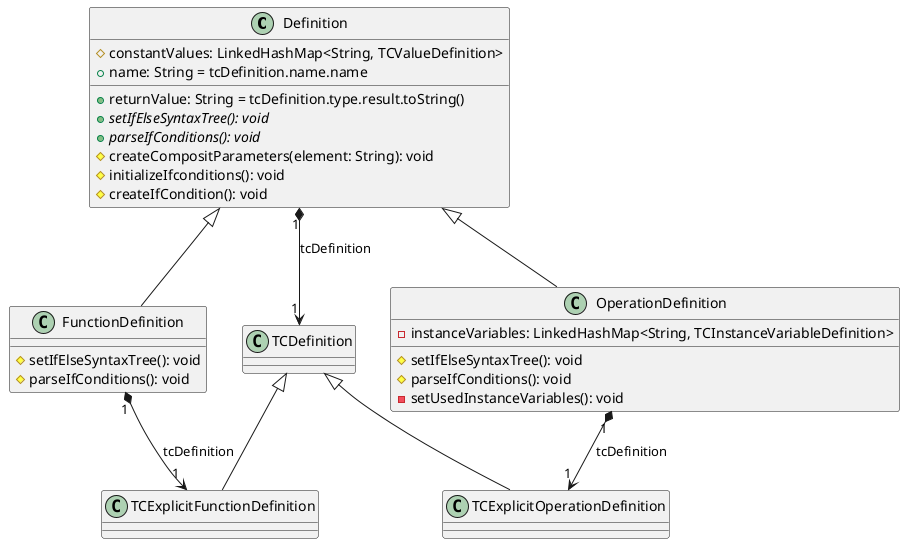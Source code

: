 @startuml Definition

class Definition{
     # constantValues: LinkedHashMap<String, TCValueDefinition>
     + returnValue: String = tcDefinition.type.result.toString()
     + name: String = tcDefinition.name.name
     + {abstract} setIfElseSyntaxTree(): void
     + {abstract} parseIfConditions(): void
     # createCompositParameters(element: String): void
     # initializeIfconditions(): void
     # createIfCondition(): void
}

class FunctionDefinition{
     # setIfElseSyntaxTree(): void
     # parseIfConditions(): void
}

class OperationDefinition{
     - instanceVariables: LinkedHashMap<String, TCInstanceVariableDefinition>
     # setIfElseSyntaxTree(): void
     # parseIfConditions(): void
     - setUsedInstanceVariables(): void
}

' left to right direction
TCDefinition <|-- TCExplicitFunctionDefinition
TCDefinition <|-- TCExplicitOperationDefinition


Definition "1" *--> "1" TCDefinition: tcDefinition
Definition <|-- FunctionDefinition
Definition <|-- OperationDefinition

FunctionDefinition "1" *--> "1" TCExplicitFunctionDefinition: tcDefinition
OperationDefinition "1" *--> "1" TCExplicitOperationDefinition: tcDefinition

@enduml